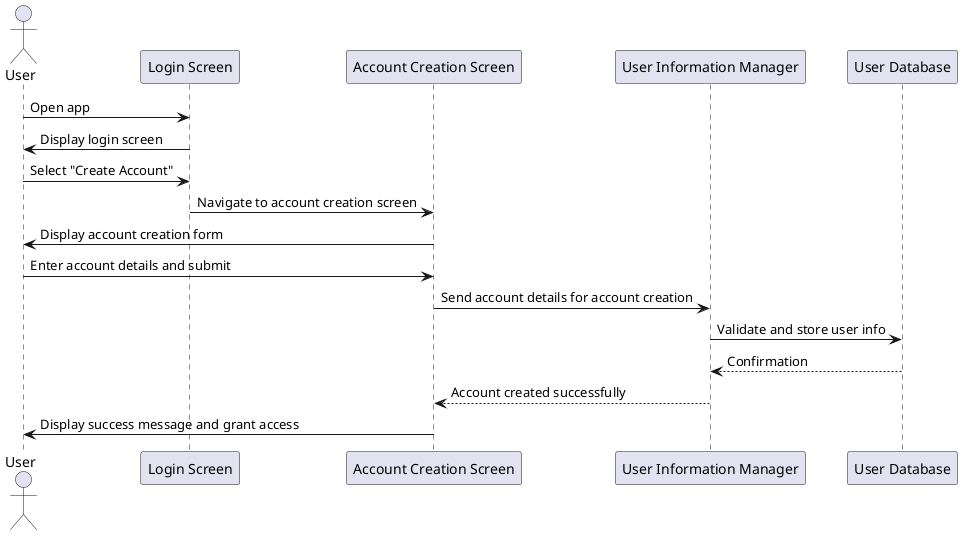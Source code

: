 @startuml
actor User
participant "Login Screen" as LS
participant "Account Creation Screen" as ACS
participant "User Information Manager" as UIM
participant "User Database" as UD

User -> LS: Open app
LS -> User: Display login screen
User -> LS: Select "Create Account"
LS -> ACS: Navigate to account creation screen
ACS -> User: Display account creation form
User -> ACS: Enter account details and submit
ACS -> UIM: Send account details for account creation
UIM -> UD: Validate and store user info
UD --> UIM: Confirmation
UIM --> ACS: Account created successfully
ACS -> User: Display success message and grant access
@enduml
